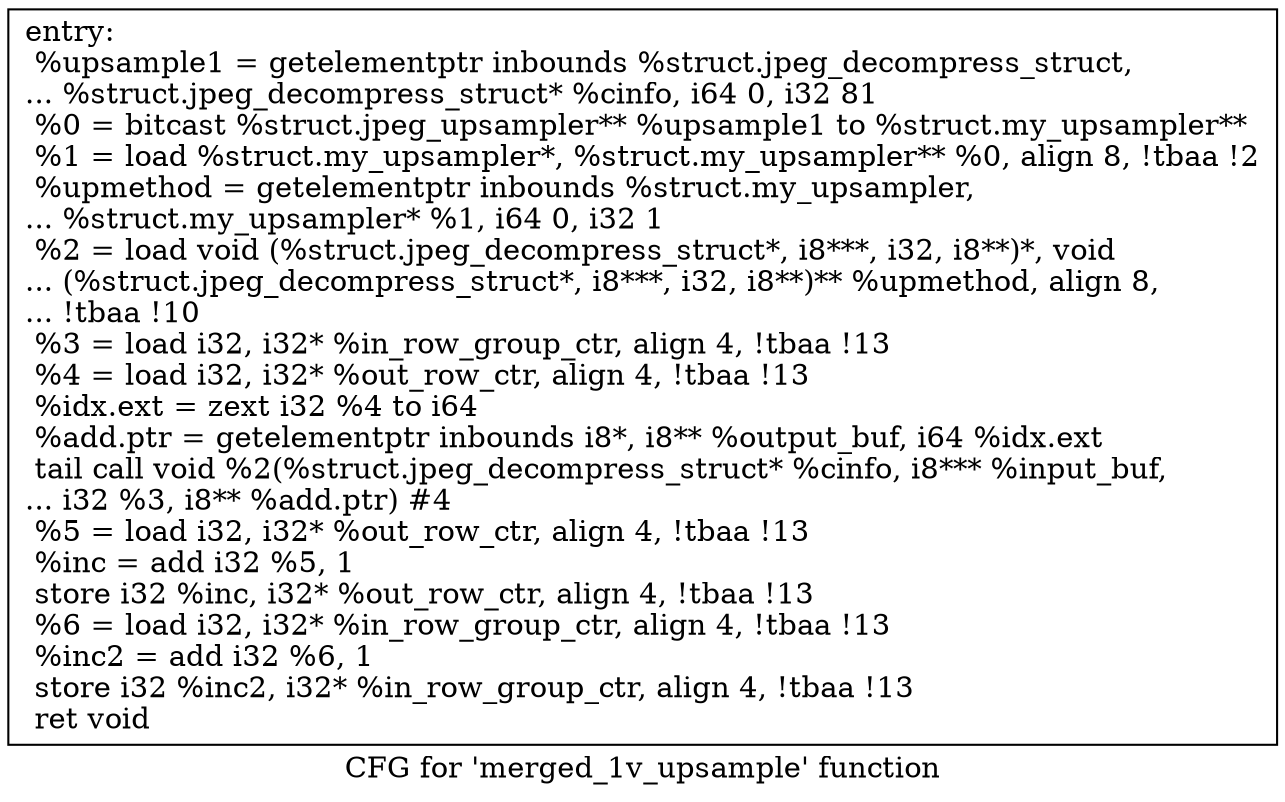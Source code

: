 digraph "CFG for 'merged_1v_upsample' function" {
	label="CFG for 'merged_1v_upsample' function";

	Node0x5a27920 [shape=record,label="{entry:\l  %upsample1 = getelementptr inbounds %struct.jpeg_decompress_struct,\l... %struct.jpeg_decompress_struct* %cinfo, i64 0, i32 81\l  %0 = bitcast %struct.jpeg_upsampler** %upsample1 to %struct.my_upsampler**\l  %1 = load %struct.my_upsampler*, %struct.my_upsampler** %0, align 8, !tbaa !2\l  %upmethod = getelementptr inbounds %struct.my_upsampler,\l... %struct.my_upsampler* %1, i64 0, i32 1\l  %2 = load void (%struct.jpeg_decompress_struct*, i8***, i32, i8**)*, void\l... (%struct.jpeg_decompress_struct*, i8***, i32, i8**)** %upmethod, align 8,\l... !tbaa !10\l  %3 = load i32, i32* %in_row_group_ctr, align 4, !tbaa !13\l  %4 = load i32, i32* %out_row_ctr, align 4, !tbaa !13\l  %idx.ext = zext i32 %4 to i64\l  %add.ptr = getelementptr inbounds i8*, i8** %output_buf, i64 %idx.ext\l  tail call void %2(%struct.jpeg_decompress_struct* %cinfo, i8*** %input_buf,\l... i32 %3, i8** %add.ptr) #4\l  %5 = load i32, i32* %out_row_ctr, align 4, !tbaa !13\l  %inc = add i32 %5, 1\l  store i32 %inc, i32* %out_row_ctr, align 4, !tbaa !13\l  %6 = load i32, i32* %in_row_group_ctr, align 4, !tbaa !13\l  %inc2 = add i32 %6, 1\l  store i32 %inc2, i32* %in_row_group_ctr, align 4, !tbaa !13\l  ret void\l}"];
}

